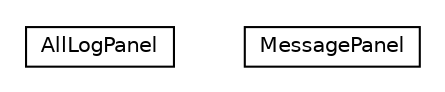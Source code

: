 #!/usr/local/bin/dot
#
# Class diagram 
# Generated by UMLGraph version R5_6-24-gf6e263 (http://www.umlgraph.org/)
#

digraph G {
	edge [fontname="Helvetica",fontsize=10,labelfontname="Helvetica",labelfontsize=10];
	node [fontname="Helvetica",fontsize=10,shape=plaintext];
	nodesep=0.25;
	ranksep=0.5;
	// org.universAAL.tools.logmonitor.all_log.gui.AllLogPanel
	c1324629 [label=<<table title="org.universAAL.tools.logmonitor.all_log.gui.AllLogPanel" border="0" cellborder="1" cellspacing="0" cellpadding="2" port="p" href="./AllLogPanel.html">
		<tr><td><table border="0" cellspacing="0" cellpadding="1">
<tr><td align="center" balign="center"> AllLogPanel </td></tr>
		</table></td></tr>
		</table>>, URL="./AllLogPanel.html", fontname="Helvetica", fontcolor="black", fontsize=10.0];
	// org.universAAL.tools.logmonitor.all_log.gui.MessagePanel
	c1324630 [label=<<table title="org.universAAL.tools.logmonitor.all_log.gui.MessagePanel" border="0" cellborder="1" cellspacing="0" cellpadding="2" port="p" href="./MessagePanel.html">
		<tr><td><table border="0" cellspacing="0" cellpadding="1">
<tr><td align="center" balign="center"> MessagePanel </td></tr>
		</table></td></tr>
		</table>>, URL="./MessagePanel.html", fontname="Helvetica", fontcolor="black", fontsize=10.0];
}


